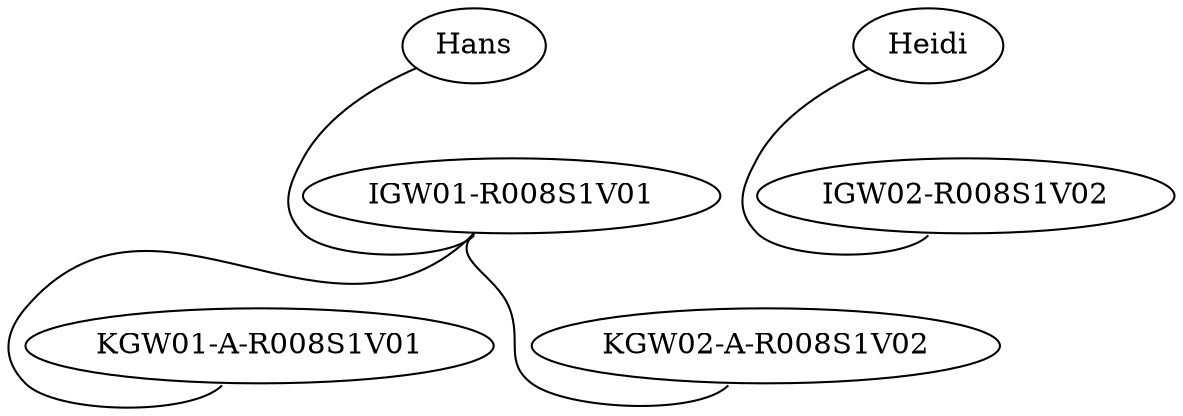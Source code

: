 graph "ALQ" {

  "Hans":"eth1" -- "IGW01-R008S1V01":"swp1" 
 "Heidi":"eth1" -- "IGW02-R008S1V02":"swp1" 
 
 "IGW01-R008S1V01":"swp31" -- "KGW01-A-R008S1V01":"swp1"
 "IGW01-R008S1V01":"swp32" -- "KGW02-A-R008S1V02":"swp1"

}

